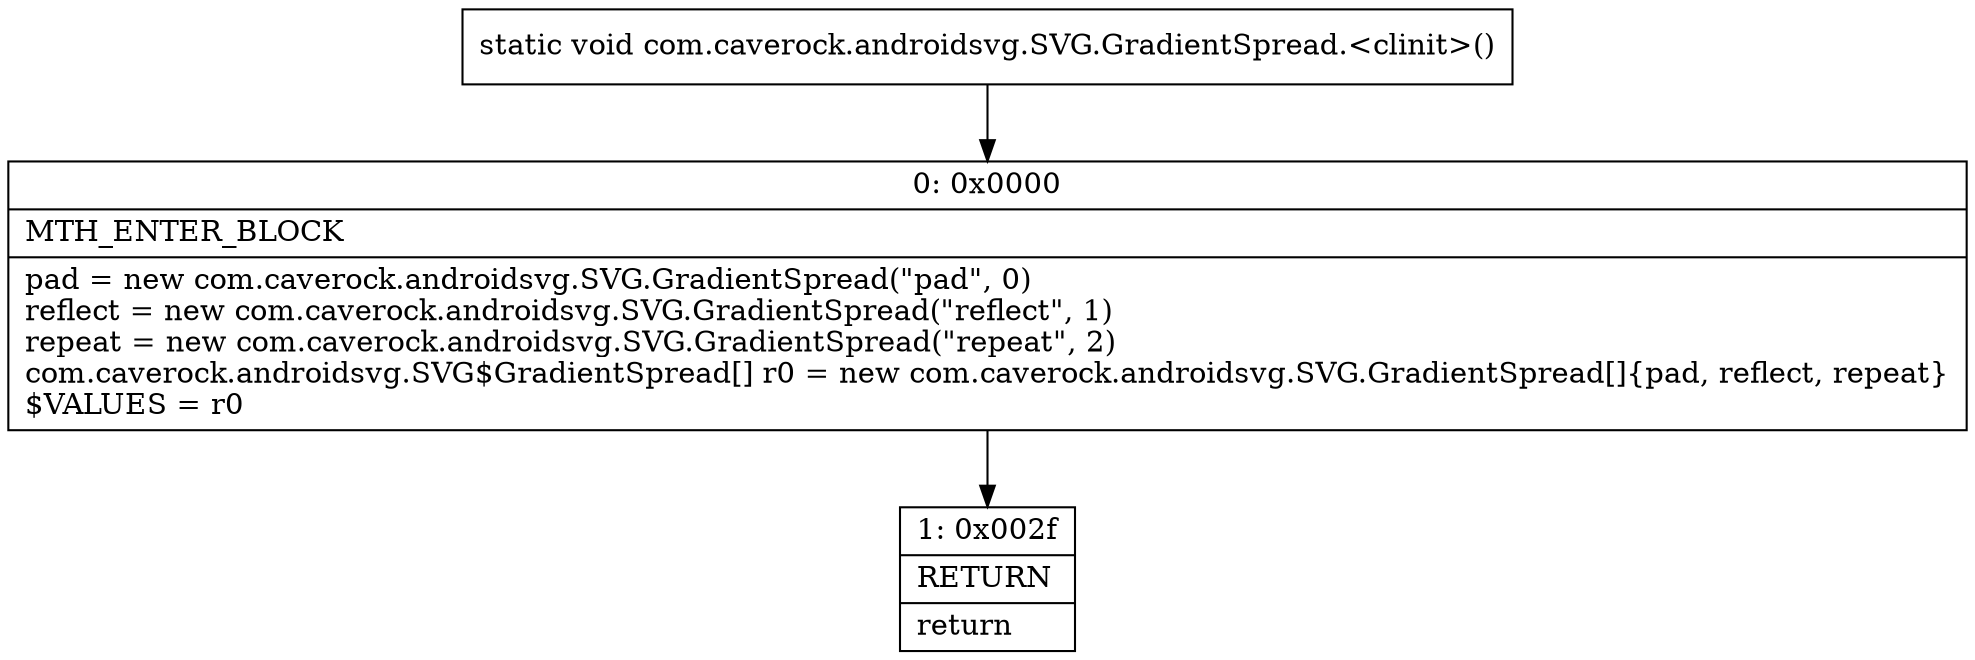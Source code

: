 digraph "CFG forcom.caverock.androidsvg.SVG.GradientSpread.\<clinit\>()V" {
Node_0 [shape=record,label="{0\:\ 0x0000|MTH_ENTER_BLOCK\l|pad = new com.caverock.androidsvg.SVG.GradientSpread(\"pad\", 0)\lreflect = new com.caverock.androidsvg.SVG.GradientSpread(\"reflect\", 1)\lrepeat = new com.caverock.androidsvg.SVG.GradientSpread(\"repeat\", 2)\lcom.caverock.androidsvg.SVG$GradientSpread[] r0 = new com.caverock.androidsvg.SVG.GradientSpread[]\{pad, reflect, repeat\}\l$VALUES = r0\l}"];
Node_1 [shape=record,label="{1\:\ 0x002f|RETURN\l|return\l}"];
MethodNode[shape=record,label="{static void com.caverock.androidsvg.SVG.GradientSpread.\<clinit\>() }"];
MethodNode -> Node_0;
Node_0 -> Node_1;
}

